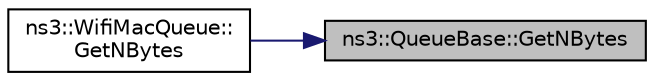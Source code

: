 digraph "ns3::QueueBase::GetNBytes"
{
 // LATEX_PDF_SIZE
  edge [fontname="Helvetica",fontsize="10",labelfontname="Helvetica",labelfontsize="10"];
  node [fontname="Helvetica",fontsize="10",shape=record];
  rankdir="RL";
  Node1 [label="ns3::QueueBase::GetNBytes",height=0.2,width=0.4,color="black", fillcolor="grey75", style="filled", fontcolor="black",tooltip=" "];
  Node1 -> Node2 [dir="back",color="midnightblue",fontsize="10",style="solid",fontname="Helvetica"];
  Node2 [label="ns3::WifiMacQueue::\lGetNBytes",height=0.2,width=0.4,color="black", fillcolor="white", style="filled",URL="$classns3_1_1_wifi_mac_queue.html#afdc02e68419cba1e4feb31db64870e21",tooltip=" "];
}
